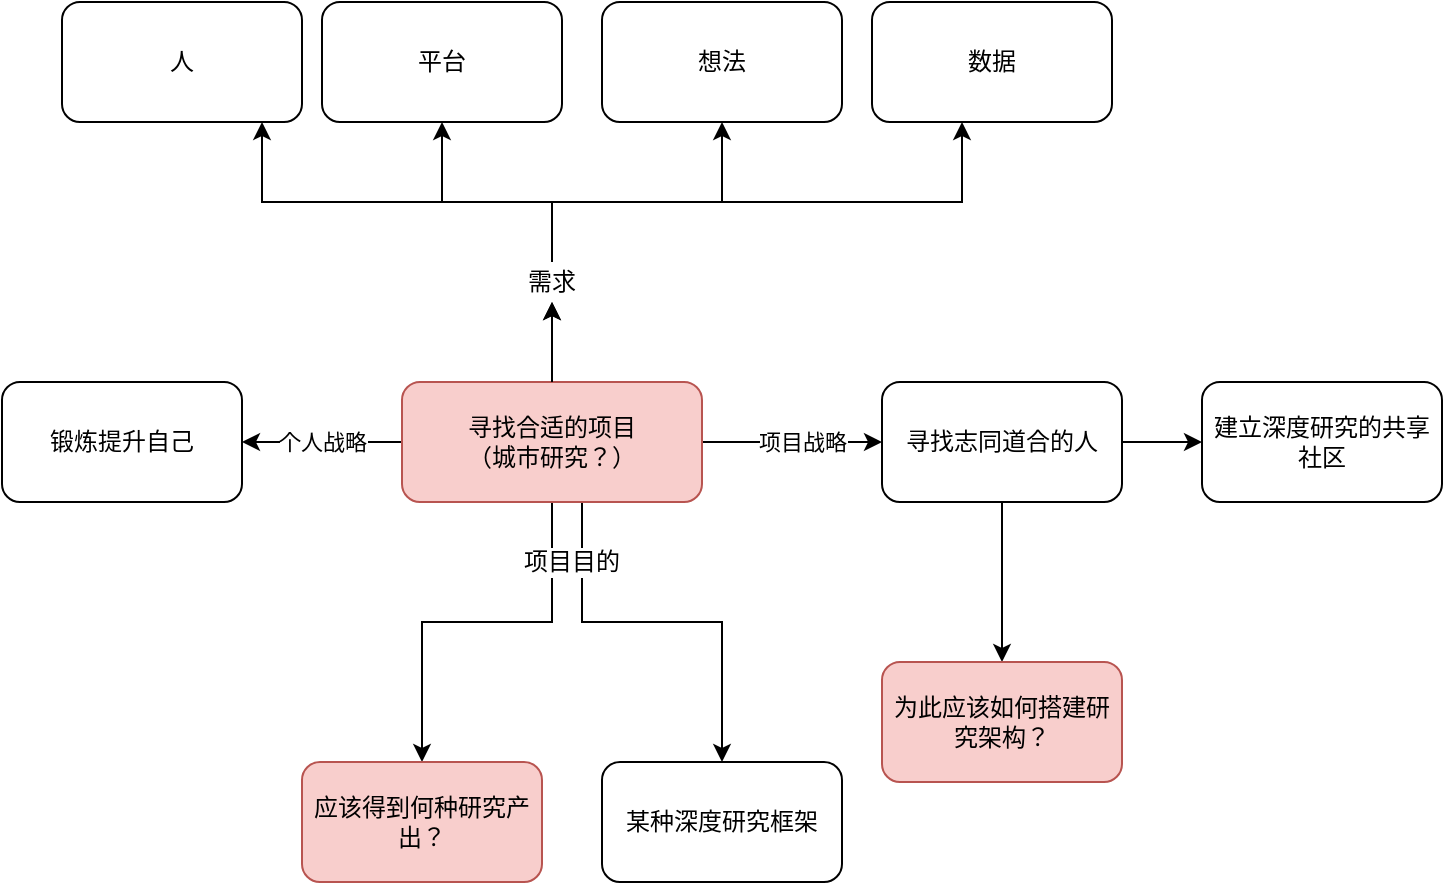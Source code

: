 <mxfile version="13.1.3" type="github">
  <diagram id="02ctQKRaZB0EyCs706AD" name="Page-1">
    <mxGraphModel dx="1647" dy="601" grid="1" gridSize="10" guides="1" tooltips="1" connect="1" arrows="1" fold="1" page="1" pageScale="1" pageWidth="850" pageHeight="1100" math="0" shadow="0">
      <root>
        <mxCell id="0" />
        <mxCell id="1" parent="0" />
        <mxCell id="4mYPregRtbpXbuG1AOtc-3" value="" style="edgeStyle=orthogonalEdgeStyle;rounded=0;orthogonalLoop=1;jettySize=auto;html=1;" parent="1" source="4mYPregRtbpXbuG1AOtc-1" target="4mYPregRtbpXbuG1AOtc-2" edge="1">
          <mxGeometry relative="1" as="geometry" />
        </mxCell>
        <mxCell id="4mYPregRtbpXbuG1AOtc-4" value="项目战略" style="edgeLabel;html=1;align=center;verticalAlign=middle;resizable=0;points=[];" parent="4mYPregRtbpXbuG1AOtc-3" vertex="1" connectable="0">
          <mxGeometry x="0.1" relative="1" as="geometry">
            <mxPoint as="offset" />
          </mxGeometry>
        </mxCell>
        <mxCell id="4mYPregRtbpXbuG1AOtc-6" value="" style="edgeStyle=orthogonalEdgeStyle;rounded=0;orthogonalLoop=1;jettySize=auto;html=1;" parent="1" source="4mYPregRtbpXbuG1AOtc-1" target="4mYPregRtbpXbuG1AOtc-5" edge="1">
          <mxGeometry relative="1" as="geometry">
            <Array as="points">
              <mxPoint x="280" y="400" />
              <mxPoint x="350" y="400" />
            </Array>
          </mxGeometry>
        </mxCell>
        <mxCell id="4mYPregRtbpXbuG1AOtc-18" value="" style="edgeStyle=orthogonalEdgeStyle;rounded=0;orthogonalLoop=1;jettySize=auto;html=1;exitX=0.5;exitY=0;exitDx=0;exitDy=0;" parent="1" source="4mYPregRtbpXbuG1AOtc-25" target="4mYPregRtbpXbuG1AOtc-17" edge="1">
          <mxGeometry relative="1" as="geometry">
            <Array as="points">
              <mxPoint x="265" y="190" />
              <mxPoint x="120" y="190" />
            </Array>
          </mxGeometry>
        </mxCell>
        <mxCell id="4mYPregRtbpXbuG1AOtc-20" value="" style="edgeStyle=orthogonalEdgeStyle;rounded=0;orthogonalLoop=1;jettySize=auto;html=1;exitX=0.5;exitY=0;exitDx=0;exitDy=0;" parent="1" source="4mYPregRtbpXbuG1AOtc-25" target="4mYPregRtbpXbuG1AOtc-19" edge="1">
          <mxGeometry relative="1" as="geometry">
            <Array as="points">
              <mxPoint x="265" y="190" />
              <mxPoint x="350" y="190" />
            </Array>
          </mxGeometry>
        </mxCell>
        <mxCell id="4mYPregRtbpXbuG1AOtc-22" value="" style="edgeStyle=orthogonalEdgeStyle;rounded=0;orthogonalLoop=1;jettySize=auto;html=1;exitX=0.5;exitY=0;exitDx=0;exitDy=0;" parent="1" source="4mYPregRtbpXbuG1AOtc-25" target="4mYPregRtbpXbuG1AOtc-21" edge="1">
          <mxGeometry relative="1" as="geometry">
            <Array as="points">
              <mxPoint x="265" y="190" />
              <mxPoint x="470" y="190" />
            </Array>
          </mxGeometry>
        </mxCell>
        <mxCell id="4mYPregRtbpXbuG1AOtc-24" value="" style="edgeStyle=orthogonalEdgeStyle;rounded=0;orthogonalLoop=1;jettySize=auto;html=1;" parent="1" source="4mYPregRtbpXbuG1AOtc-25" target="4mYPregRtbpXbuG1AOtc-23" edge="1">
          <mxGeometry relative="1" as="geometry">
            <Array as="points">
              <mxPoint x="265" y="190" />
              <mxPoint x="210" y="190" />
            </Array>
          </mxGeometry>
        </mxCell>
        <mxCell id="4mYPregRtbpXbuG1AOtc-29" value="" style="edgeStyle=orthogonalEdgeStyle;rounded=0;orthogonalLoop=1;jettySize=auto;html=1;" parent="1" source="4mYPregRtbpXbuG1AOtc-1" target="4mYPregRtbpXbuG1AOtc-28" edge="1">
          <mxGeometry relative="1" as="geometry">
            <Array as="points">
              <mxPoint x="265" y="400" />
              <mxPoint x="200" y="400" />
            </Array>
          </mxGeometry>
        </mxCell>
        <mxCell id="4mYPregRtbpXbuG1AOtc-33" value="个人战略" style="edgeStyle=orthogonalEdgeStyle;rounded=0;orthogonalLoop=1;jettySize=auto;html=1;" parent="1" source="4mYPregRtbpXbuG1AOtc-1" target="4mYPregRtbpXbuG1AOtc-32" edge="1">
          <mxGeometry relative="1" as="geometry" />
        </mxCell>
        <mxCell id="4mYPregRtbpXbuG1AOtc-1" value="寻找合适的项目&lt;br&gt;（城市研究？）" style="rounded=1;whiteSpace=wrap;html=1;fillColor=#f8cecc;strokeColor=#b85450;" parent="1" vertex="1">
          <mxGeometry x="190" y="280" width="150" height="60" as="geometry" />
        </mxCell>
        <mxCell id="4mYPregRtbpXbuG1AOtc-32" value="锻炼提升自己" style="rounded=1;whiteSpace=wrap;html=1;" parent="1" vertex="1">
          <mxGeometry x="-10" y="280" width="120" height="60" as="geometry" />
        </mxCell>
        <mxCell id="4mYPregRtbpXbuG1AOtc-28" value="应该得到何种研究产出？" style="rounded=1;whiteSpace=wrap;html=1;fillColor=#f8cecc;strokeColor=#b85450;" parent="1" vertex="1">
          <mxGeometry x="140" y="470" width="120" height="60" as="geometry" />
        </mxCell>
        <mxCell id="4mYPregRtbpXbuG1AOtc-23" value="平台" style="rounded=1;whiteSpace=wrap;html=1;" parent="1" vertex="1">
          <mxGeometry x="150" y="90" width="120" height="60" as="geometry" />
        </mxCell>
        <mxCell id="4mYPregRtbpXbuG1AOtc-21" value="数据" style="rounded=1;whiteSpace=wrap;html=1;" parent="1" vertex="1">
          <mxGeometry x="425" y="90" width="120" height="60" as="geometry" />
        </mxCell>
        <mxCell id="4mYPregRtbpXbuG1AOtc-19" value="想法" style="rounded=1;whiteSpace=wrap;html=1;" parent="1" vertex="1">
          <mxGeometry x="290" y="90" width="120" height="60" as="geometry" />
        </mxCell>
        <mxCell id="4mYPregRtbpXbuG1AOtc-17" value="人" style="rounded=1;whiteSpace=wrap;html=1;" parent="1" vertex="1">
          <mxGeometry x="20" y="90" width="120" height="60" as="geometry" />
        </mxCell>
        <mxCell id="4mYPregRtbpXbuG1AOtc-5" value="某种深度研究框架" style="rounded=1;whiteSpace=wrap;html=1;" parent="1" vertex="1">
          <mxGeometry x="290" y="470" width="120" height="60" as="geometry" />
        </mxCell>
        <mxCell id="4mYPregRtbpXbuG1AOtc-9" value="" style="edgeStyle=orthogonalEdgeStyle;rounded=0;orthogonalLoop=1;jettySize=auto;html=1;" parent="1" source="4mYPregRtbpXbuG1AOtc-2" target="4mYPregRtbpXbuG1AOtc-8" edge="1">
          <mxGeometry relative="1" as="geometry" />
        </mxCell>
        <mxCell id="4mYPregRtbpXbuG1AOtc-31" value="" style="edgeStyle=orthogonalEdgeStyle;rounded=0;orthogonalLoop=1;jettySize=auto;html=1;" parent="1" source="4mYPregRtbpXbuG1AOtc-2" target="4mYPregRtbpXbuG1AOtc-30" edge="1">
          <mxGeometry relative="1" as="geometry" />
        </mxCell>
        <mxCell id="4mYPregRtbpXbuG1AOtc-2" value="寻找志同道合的人" style="rounded=1;whiteSpace=wrap;html=1;" parent="1" vertex="1">
          <mxGeometry x="430" y="280" width="120" height="60" as="geometry" />
        </mxCell>
        <mxCell id="4mYPregRtbpXbuG1AOtc-30" value="为此应该如何搭建研究架构？" style="rounded=1;whiteSpace=wrap;html=1;fillColor=#f8cecc;strokeColor=#b85450;" parent="1" vertex="1">
          <mxGeometry x="430" y="420" width="120" height="60" as="geometry" />
        </mxCell>
        <mxCell id="4mYPregRtbpXbuG1AOtc-8" value="建立深度研究的共享社区" style="rounded=1;whiteSpace=wrap;html=1;" parent="1" vertex="1">
          <mxGeometry x="590" y="280" width="120" height="60" as="geometry" />
        </mxCell>
        <mxCell id="4mYPregRtbpXbuG1AOtc-26" value="" style="edgeStyle=orthogonalEdgeStyle;rounded=0;orthogonalLoop=1;jettySize=auto;html=1;" parent="1" source="4mYPregRtbpXbuG1AOtc-1" target="4mYPregRtbpXbuG1AOtc-25" edge="1">
          <mxGeometry relative="1" as="geometry">
            <mxPoint x="250" y="280" as="sourcePoint" />
            <mxPoint x="250" y="200" as="targetPoint" />
          </mxGeometry>
        </mxCell>
        <mxCell id="4mYPregRtbpXbuG1AOtc-27" value="项目目的" style="text;html=1;align=center;verticalAlign=middle;whiteSpace=wrap;rounded=0;labelBackgroundColor=#ffffff;" parent="1" vertex="1">
          <mxGeometry x="210" y="360" width="130" height="20" as="geometry" />
        </mxCell>
        <mxCell id="4mYPregRtbpXbuG1AOtc-25" value="需求" style="text;html=1;strokeColor=none;fillColor=none;align=center;verticalAlign=middle;whiteSpace=wrap;rounded=0;" parent="1" vertex="1">
          <mxGeometry x="245" y="220" width="40" height="20" as="geometry" />
        </mxCell>
        <mxCell id="odGtPBx2DKPBVGINhKd9-3" value="" style="edgeStyle=orthogonalEdgeStyle;rounded=0;orthogonalLoop=1;jettySize=auto;html=1;exitX=0.5;exitY=0;exitDx=0;exitDy=0;" edge="1" parent="1" source="4mYPregRtbpXbuG1AOtc-1" target="4mYPregRtbpXbuG1AOtc-25">
          <mxGeometry relative="1" as="geometry">
            <mxPoint x="265" y="280" as="sourcePoint" />
            <mxPoint x="350" y="150" as="targetPoint" />
          </mxGeometry>
        </mxCell>
      </root>
    </mxGraphModel>
  </diagram>
</mxfile>

